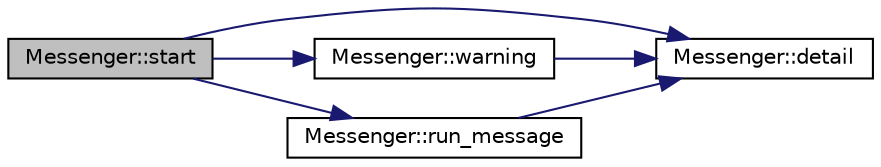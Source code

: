 digraph "Messenger::start"
{
  edge [fontname="Helvetica",fontsize="10",labelfontname="Helvetica",labelfontsize="10"];
  node [fontname="Helvetica",fontsize="10",shape=record];
  rankdir="LR";
  Node1 [label="Messenger::start",height=0.2,width=0.4,color="black", fillcolor="grey75", style="filled", fontcolor="black"];
  Node1 -> Node2 [color="midnightblue",fontsize="10",style="solid",fontname="Helvetica"];
  Node2 [label="Messenger::detail",height=0.2,width=0.4,color="black", fillcolor="white", style="filled",URL="$d6/dc9/class_messenger.html#a24d0db0aece5830b3de62310f5753be8"];
  Node1 -> Node3 [color="midnightblue",fontsize="10",style="solid",fontname="Helvetica"];
  Node3 [label="Messenger::warning",height=0.2,width=0.4,color="black", fillcolor="white", style="filled",URL="$d6/dc9/class_messenger.html#a130e83285254c9149629842ca2aa6f20"];
  Node3 -> Node2 [color="midnightblue",fontsize="10",style="solid",fontname="Helvetica"];
  Node1 -> Node4 [color="midnightblue",fontsize="10",style="solid",fontname="Helvetica"];
  Node4 [label="Messenger::run_message",height=0.2,width=0.4,color="black", fillcolor="white", style="filled",URL="$d6/dc9/class_messenger.html#a770167e668ce59153a05f61a30b548b0"];
  Node4 -> Node2 [color="midnightblue",fontsize="10",style="solid",fontname="Helvetica"];
}
